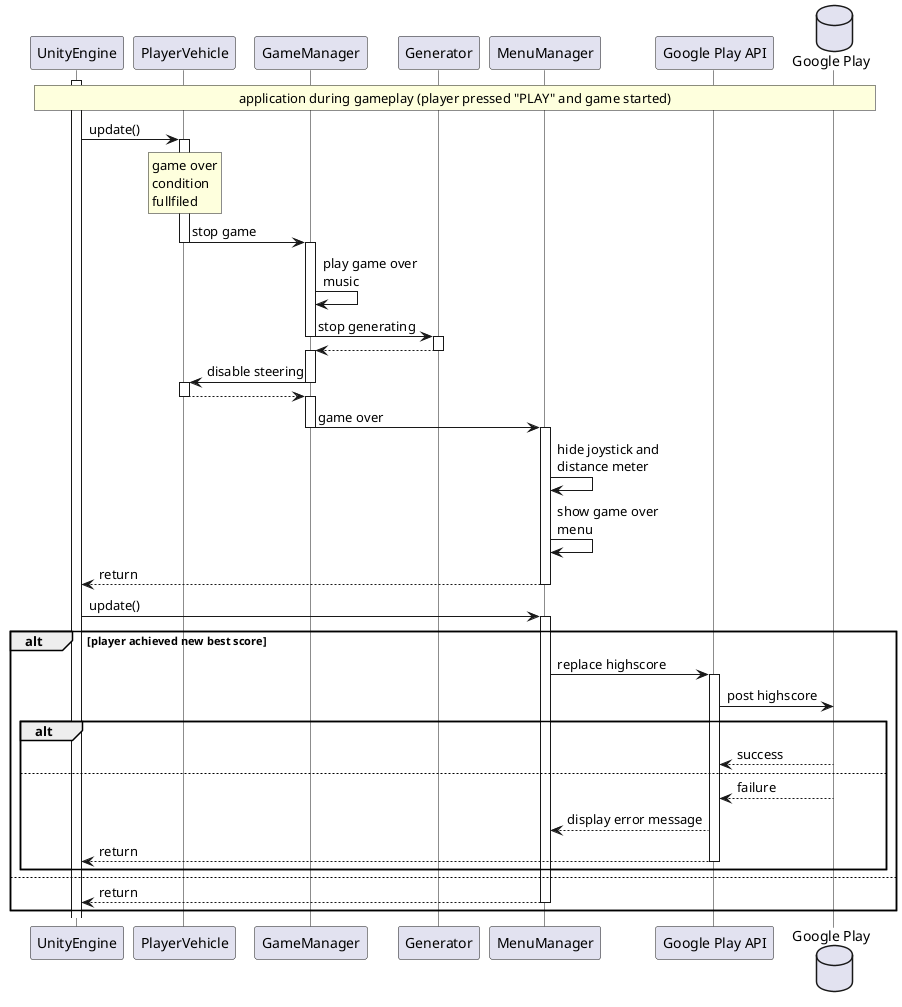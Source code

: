 @startuml
'https://plantuml.com/sequence-diagram

skinparam lifelineStrategy solid
participant UnityEngine
activate UnityEngine
rnote across: application during gameplay (player pressed "PLAY" and game started)

UnityEngine -> PlayerVehicle ++: update()
rnote over PlayerVehicle: game over\ncondition\nfullfiled

PlayerVehicle -> GameManager --++: stop game

GameManager -> GameManager: play game over\nmusic
GameManager -> Generator--++: stop generating
GameManager <-- Generator--++:

GameManager -> PlayerVehicle--++: disable steering
GameManager <-- PlayerVehicle--++:

GameManager -> MenuManager --++: game over
MenuManager -> MenuManager : hide joystick and\ndistance meter
MenuManager -> MenuManager : show game over\nmenu
'GameManager <-- MenuManager --++:
'GameManager --> PlayerVehicle--++:
'PlayerVehicle --> UnityEngine--:
MenuManager --> UnityEngine--: return
UnityEngine -> MenuManager ++: update()
'rnote over MenuManager: player achieved\nbest score
alt player achieved new best score
    MenuManager -> "Google Play API" ++: replace highscore
    database "Google Play"
    "Google Play API" -> "Google Play": post highscore
    alt
        "Google Play API" <-- "Google Play": success
    else
        "Google Play API" <-- "Google Play" : failure
        "Google Play API" --> "MenuManager" : display error message
        "Google Play API" --> UnityEngine -- :return
    end
else
    "MenuManager" --> UnityEngine --: return
end



@enduml

